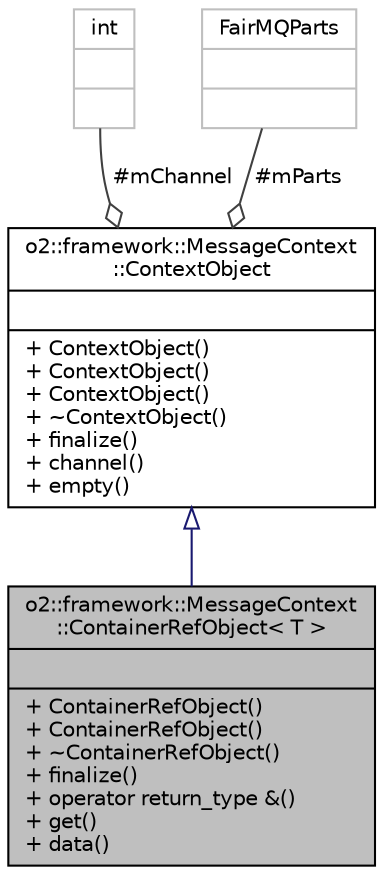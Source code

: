 digraph "o2::framework::MessageContext::ContainerRefObject&lt; T &gt;"
{
 // INTERACTIVE_SVG=YES
  bgcolor="transparent";
  edge [fontname="Helvetica",fontsize="10",labelfontname="Helvetica",labelfontsize="10"];
  node [fontname="Helvetica",fontsize="10",shape=record];
  Node1 [label="{o2::framework::MessageContext\l::ContainerRefObject\< T \>\n||+ ContainerRefObject()\l+ ContainerRefObject()\l+ ~ContainerRefObject()\l+ finalize()\l+ operator return_type &()\l+ get()\l+ data()\l}",height=0.2,width=0.4,color="black", fillcolor="grey75", style="filled", fontcolor="black"];
  Node2 -> Node1 [dir="back",color="midnightblue",fontsize="10",style="solid",arrowtail="onormal",fontname="Helvetica"];
  Node2 [label="{o2::framework::MessageContext\l::ContextObject\n||+ ContextObject()\l+ ContextObject()\l+ ContextObject()\l+ ~ContextObject()\l+ finalize()\l+ channel()\l+ empty()\l}",height=0.2,width=0.4,color="black",URL="$d3/dc5/classo2_1_1framework_1_1MessageContext_1_1ContextObject.html"];
  Node3 -> Node2 [color="grey25",fontsize="10",style="solid",label=" #mChannel" ,arrowhead="odiamond",fontname="Helvetica"];
  Node3 [label="{int\n||}",height=0.2,width=0.4,color="grey75"];
  Node4 -> Node2 [color="grey25",fontsize="10",style="solid",label=" #mParts" ,arrowhead="odiamond",fontname="Helvetica"];
  Node4 [label="{FairMQParts\n||}",height=0.2,width=0.4,color="grey75"];
}
